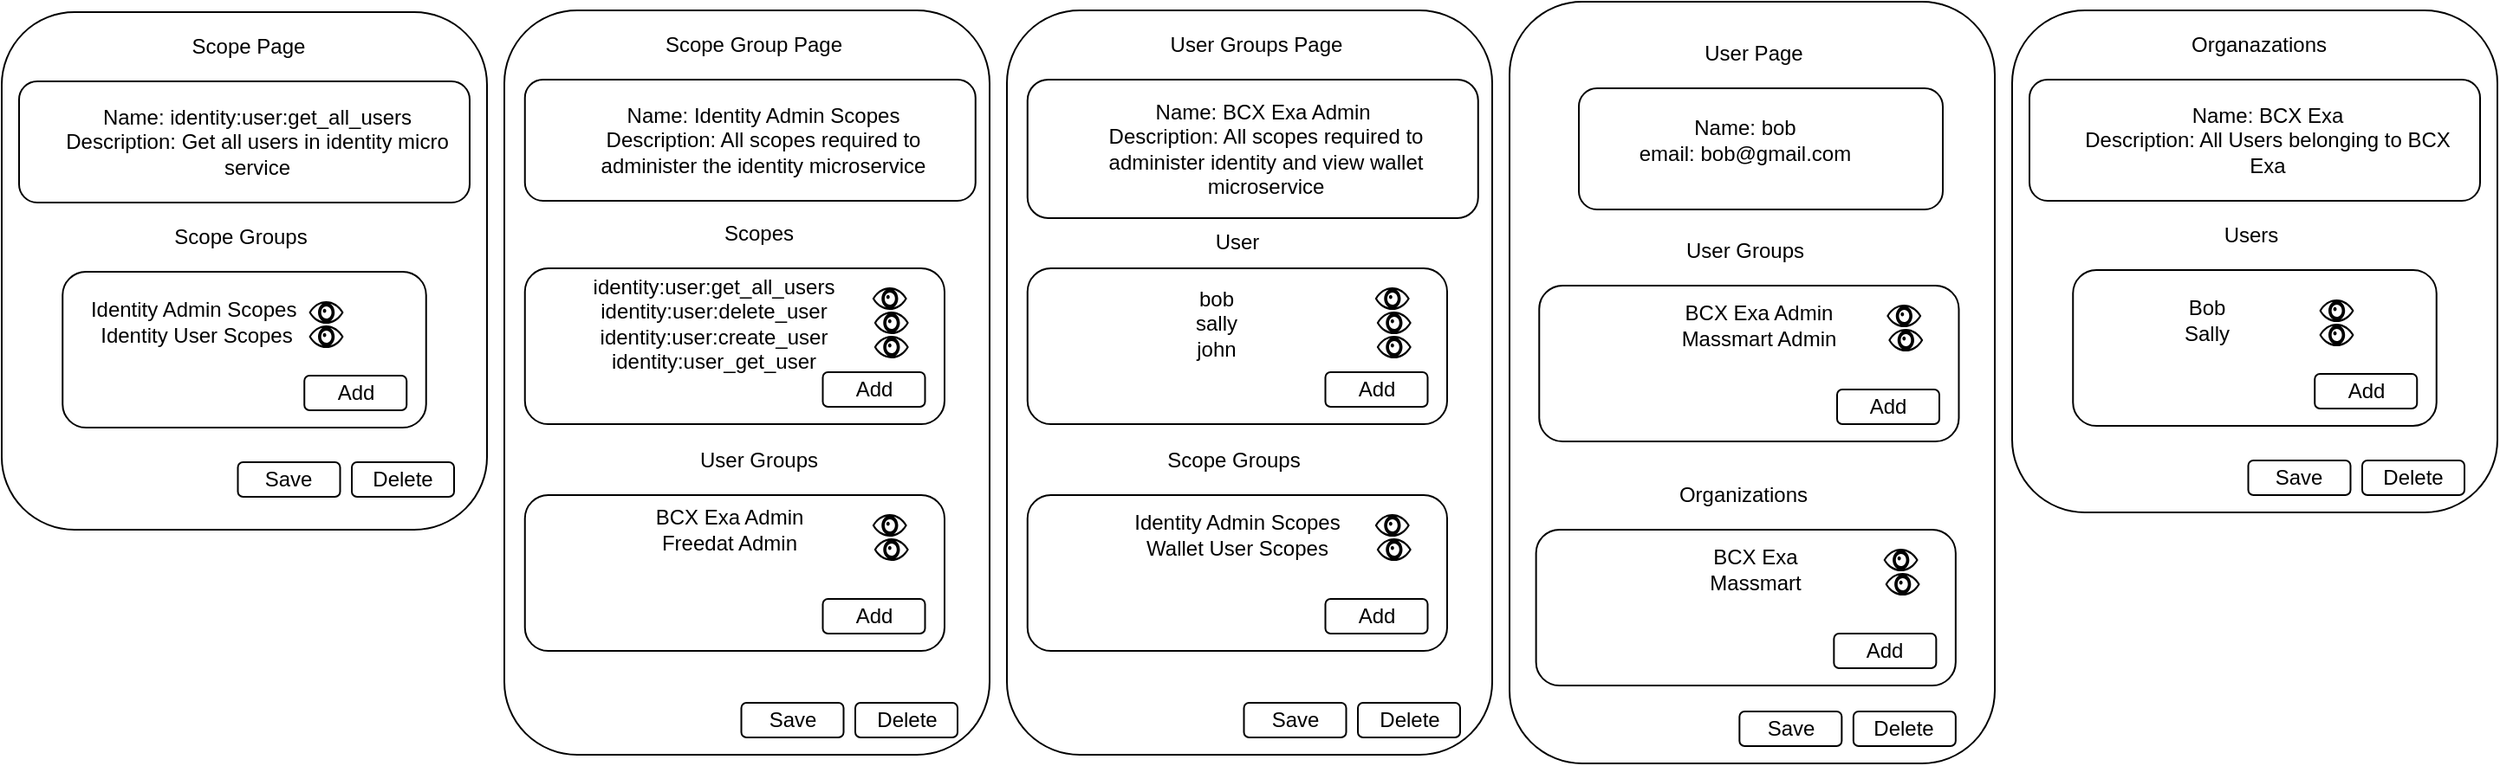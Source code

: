<mxfile version="13.6.6" type="device"><diagram id="pUXx-3Z7_ycYUZh1yO9O" name="Page-1"><mxGraphModel dx="998" dy="-717" grid="1" gridSize="10" guides="1" tooltips="1" connect="1" arrows="1" fold="1" page="1" pageScale="1" pageWidth="827" pageHeight="1169" math="0" shadow="0"><root><mxCell id="0"/><mxCell id="1" parent="0"/><mxCell id="vgZIiKPBLzDYVBWnbg4c-20" value="" style="rounded=1;whiteSpace=wrap;html=1;" vertex="1" parent="1"><mxGeometry x="170" y="1211" width="280" height="299" as="geometry"/></mxCell><mxCell id="vgZIiKPBLzDYVBWnbg4c-21" value="Scope Page" style="text;html=1;strokeColor=none;fillColor=none;align=center;verticalAlign=middle;whiteSpace=wrap;rounded=0;" vertex="1" parent="1"><mxGeometry x="277.12" y="1221" width="71" height="20" as="geometry"/></mxCell><mxCell id="vgZIiKPBLzDYVBWnbg4c-22" value="" style="rounded=1;whiteSpace=wrap;html=1;" vertex="1" parent="1"><mxGeometry x="180" y="1251" width="260" height="70" as="geometry"/></mxCell><mxCell id="vgZIiKPBLzDYVBWnbg4c-26" value="Name: identity:user:get_all_users&lt;br&gt;Description: Get all users in identity micro service" style="text;html=1;strokeColor=none;fillColor=none;align=center;verticalAlign=middle;whiteSpace=wrap;rounded=0;" vertex="1" parent="1"><mxGeometry x="204.75" y="1276" width="224.87" height="20" as="geometry"/></mxCell><mxCell id="vgZIiKPBLzDYVBWnbg4c-31" value="" style="rounded=1;whiteSpace=wrap;html=1;" vertex="1" parent="1"><mxGeometry x="1040" y="1205" width="280" height="440" as="geometry"/></mxCell><mxCell id="vgZIiKPBLzDYVBWnbg4c-32" value="User Page" style="text;html=1;strokeColor=none;fillColor=none;align=center;verticalAlign=middle;whiteSpace=wrap;rounded=0;" vertex="1" parent="1"><mxGeometry x="1104.5" y="1225" width="151.5" height="20" as="geometry"/></mxCell><mxCell id="vgZIiKPBLzDYVBWnbg4c-33" value="" style="rounded=1;whiteSpace=wrap;html=1;" vertex="1" parent="1"><mxGeometry x="1080" y="1255" width="210" height="70" as="geometry"/></mxCell><mxCell id="vgZIiKPBLzDYVBWnbg4c-34" value="Name: bob&lt;br&gt;email: bob@gmail.com&lt;br&gt;" style="text;html=1;strokeColor=none;fillColor=none;align=center;verticalAlign=middle;whiteSpace=wrap;rounded=0;" vertex="1" parent="1"><mxGeometry x="1096.37" y="1275" width="160" height="20" as="geometry"/></mxCell><mxCell id="vgZIiKPBLzDYVBWnbg4c-39" value="" style="rounded=1;whiteSpace=wrap;html=1;" vertex="1" parent="1"><mxGeometry x="205.12" y="1361" width="209.75" height="90" as="geometry"/></mxCell><mxCell id="vgZIiKPBLzDYVBWnbg4c-40" value="Scope Groups" style="text;html=1;strokeColor=none;fillColor=none;align=center;verticalAlign=middle;whiteSpace=wrap;rounded=0;" vertex="1" parent="1"><mxGeometry x="268.12" y="1331" width="80" height="20" as="geometry"/></mxCell><mxCell id="vgZIiKPBLzDYVBWnbg4c-41" value="Add" style="rounded=1;whiteSpace=wrap;html=1;" vertex="1" parent="1"><mxGeometry x="344.62" y="1421" width="59" height="20" as="geometry"/></mxCell><mxCell id="vgZIiKPBLzDYVBWnbg4c-42" value="Identity Admin Scopes&amp;nbsp;&lt;br&gt;Identity User Scopes&lt;br&gt;" style="text;html=1;strokeColor=none;fillColor=none;align=center;verticalAlign=middle;whiteSpace=wrap;rounded=0;" vertex="1" parent="1"><mxGeometry x="217" y="1380" width="131.12" height="20" as="geometry"/></mxCell><mxCell id="vgZIiKPBLzDYVBWnbg4c-43" value="Save" style="rounded=1;whiteSpace=wrap;html=1;" vertex="1" parent="1"><mxGeometry x="306.25" y="1471" width="59" height="20" as="geometry"/></mxCell><mxCell id="vgZIiKPBLzDYVBWnbg4c-44" value="Delete" style="rounded=1;whiteSpace=wrap;html=1;" vertex="1" parent="1"><mxGeometry x="372" y="1471" width="59" height="20" as="geometry"/></mxCell><mxCell id="vgZIiKPBLzDYVBWnbg4c-48" value="" style="shape=mxgraph.signs.healthcare.eye;html=1;fillColor=#000000;strokeColor=none;verticalLabelPosition=bottom;verticalAlign=top;align=center;" vertex="1" parent="1"><mxGeometry x="347.25" y="1378" width="20" height="13" as="geometry"/></mxCell><mxCell id="vgZIiKPBLzDYVBWnbg4c-50" value="" style="shape=mxgraph.signs.healthcare.eye;html=1;fillColor=#000000;strokeColor=none;verticalLabelPosition=bottom;verticalAlign=top;align=center;" vertex="1" parent="1"><mxGeometry x="347.25" y="1392" width="20" height="13" as="geometry"/></mxCell><mxCell id="vgZIiKPBLzDYVBWnbg4c-52" value="" style="rounded=1;whiteSpace=wrap;html=1;" vertex="1" parent="1"><mxGeometry x="460" y="1210" width="280" height="430" as="geometry"/></mxCell><mxCell id="vgZIiKPBLzDYVBWnbg4c-53" value="Scope Group Page" style="text;html=1;strokeColor=none;fillColor=none;align=center;verticalAlign=middle;whiteSpace=wrap;rounded=0;" vertex="1" parent="1"><mxGeometry x="539" y="1220" width="130" height="20" as="geometry"/></mxCell><mxCell id="vgZIiKPBLzDYVBWnbg4c-54" value="" style="rounded=1;whiteSpace=wrap;html=1;" vertex="1" parent="1"><mxGeometry x="471.88" y="1250" width="260" height="70" as="geometry"/></mxCell><mxCell id="vgZIiKPBLzDYVBWnbg4c-55" value="Name: Identity Admin Scopes&lt;br&gt;Description: All scopes required to administer the identity microservice" style="text;html=1;strokeColor=none;fillColor=none;align=center;verticalAlign=middle;whiteSpace=wrap;rounded=0;" vertex="1" parent="1"><mxGeometry x="496.63" y="1275" width="224.87" height="20" as="geometry"/></mxCell><mxCell id="vgZIiKPBLzDYVBWnbg4c-56" value="" style="rounded=1;whiteSpace=wrap;html=1;" vertex="1" parent="1"><mxGeometry x="471.88" y="1359" width="242.12" height="90" as="geometry"/></mxCell><mxCell id="vgZIiKPBLzDYVBWnbg4c-57" value="Scopes" style="text;html=1;strokeColor=none;fillColor=none;align=center;verticalAlign=middle;whiteSpace=wrap;rounded=0;" vertex="1" parent="1"><mxGeometry x="567.25" y="1329" width="80" height="20" as="geometry"/></mxCell><mxCell id="vgZIiKPBLzDYVBWnbg4c-58" value="Add" style="rounded=1;whiteSpace=wrap;html=1;" vertex="1" parent="1"><mxGeometry x="643.75" y="1419" width="59" height="20" as="geometry"/></mxCell><mxCell id="vgZIiKPBLzDYVBWnbg4c-59" value="identity:user:get_all_users&lt;br&gt;identity:user:delete_user&lt;br&gt;identity:user:create_user&lt;br&gt;identity:user_get_user&lt;br&gt;" style="text;html=1;strokeColor=none;fillColor=none;align=center;verticalAlign=middle;whiteSpace=wrap;rounded=0;" vertex="1" parent="1"><mxGeometry x="501.88" y="1380.5" width="158.37" height="20" as="geometry"/></mxCell><mxCell id="vgZIiKPBLzDYVBWnbg4c-60" value="Save" style="rounded=1;whiteSpace=wrap;html=1;" vertex="1" parent="1"><mxGeometry x="596.75" y="1610" width="59" height="20" as="geometry"/></mxCell><mxCell id="vgZIiKPBLzDYVBWnbg4c-61" value="Delete" style="rounded=1;whiteSpace=wrap;html=1;" vertex="1" parent="1"><mxGeometry x="662.5" y="1610" width="59" height="20" as="geometry"/></mxCell><mxCell id="vgZIiKPBLzDYVBWnbg4c-62" value="" style="shape=mxgraph.signs.healthcare.eye;html=1;fillColor=#000000;strokeColor=none;verticalLabelPosition=bottom;verticalAlign=top;align=center;" vertex="1" parent="1"><mxGeometry x="672.38" y="1370" width="20" height="13" as="geometry"/></mxCell><mxCell id="vgZIiKPBLzDYVBWnbg4c-63" value="" style="shape=mxgraph.signs.healthcare.eye;html=1;fillColor=#000000;strokeColor=none;verticalLabelPosition=bottom;verticalAlign=top;align=center;" vertex="1" parent="1"><mxGeometry x="673.38" y="1384" width="20" height="13" as="geometry"/></mxCell><mxCell id="vgZIiKPBLzDYVBWnbg4c-64" value="" style="shape=mxgraph.signs.healthcare.eye;html=1;fillColor=#000000;strokeColor=none;verticalLabelPosition=bottom;verticalAlign=top;align=center;" vertex="1" parent="1"><mxGeometry x="673.38" y="1398" width="20" height="13" as="geometry"/></mxCell><mxCell id="vgZIiKPBLzDYVBWnbg4c-68" value="" style="rounded=1;whiteSpace=wrap;html=1;" vertex="1" parent="1"><mxGeometry x="471.88" y="1490" width="242.12" height="90" as="geometry"/></mxCell><mxCell id="vgZIiKPBLzDYVBWnbg4c-69" value="User Groups" style="text;html=1;strokeColor=none;fillColor=none;align=center;verticalAlign=middle;whiteSpace=wrap;rounded=0;" vertex="1" parent="1"><mxGeometry x="567.25" y="1460" width="80" height="20" as="geometry"/></mxCell><mxCell id="vgZIiKPBLzDYVBWnbg4c-70" value="Add" style="rounded=1;whiteSpace=wrap;html=1;" vertex="1" parent="1"><mxGeometry x="643.75" y="1550" width="59" height="20" as="geometry"/></mxCell><mxCell id="vgZIiKPBLzDYVBWnbg4c-71" value="BCX Exa Admin&lt;br&gt;Freedat Admin" style="text;html=1;strokeColor=none;fillColor=none;align=center;verticalAlign=middle;whiteSpace=wrap;rounded=0;" vertex="1" parent="1"><mxGeometry x="510.63" y="1500" width="158.37" height="20" as="geometry"/></mxCell><mxCell id="vgZIiKPBLzDYVBWnbg4c-72" value="" style="shape=mxgraph.signs.healthcare.eye;html=1;fillColor=#000000;strokeColor=none;verticalLabelPosition=bottom;verticalAlign=top;align=center;" vertex="1" parent="1"><mxGeometry x="672.38" y="1501" width="20" height="13" as="geometry"/></mxCell><mxCell id="vgZIiKPBLzDYVBWnbg4c-73" value="" style="shape=mxgraph.signs.healthcare.eye;html=1;fillColor=#000000;strokeColor=none;verticalLabelPosition=bottom;verticalAlign=top;align=center;" vertex="1" parent="1"><mxGeometry x="673.38" y="1515" width="20" height="13" as="geometry"/></mxCell><mxCell id="vgZIiKPBLzDYVBWnbg4c-75" value="" style="rounded=1;whiteSpace=wrap;html=1;" vertex="1" parent="1"><mxGeometry x="750" y="1210" width="280" height="430" as="geometry"/></mxCell><mxCell id="vgZIiKPBLzDYVBWnbg4c-76" value="User Groups Page" style="text;html=1;strokeColor=none;fillColor=none;align=center;verticalAlign=middle;whiteSpace=wrap;rounded=0;" vertex="1" parent="1"><mxGeometry x="829" y="1220" width="130" height="20" as="geometry"/></mxCell><mxCell id="vgZIiKPBLzDYVBWnbg4c-77" value="" style="rounded=1;whiteSpace=wrap;html=1;" vertex="1" parent="1"><mxGeometry x="761.88" y="1250" width="260" height="80" as="geometry"/></mxCell><mxCell id="vgZIiKPBLzDYVBWnbg4c-78" value="Name: BCX Exa Admin&amp;nbsp;&lt;br&gt;Description: All scopes required to administer identity and view wallet microservice" style="text;html=1;strokeColor=none;fillColor=none;align=center;verticalAlign=middle;whiteSpace=wrap;rounded=0;" vertex="1" parent="1"><mxGeometry x="786.63" y="1262.5" width="224.87" height="55" as="geometry"/></mxCell><mxCell id="vgZIiKPBLzDYVBWnbg4c-79" value="" style="rounded=1;whiteSpace=wrap;html=1;" vertex="1" parent="1"><mxGeometry x="761.88" y="1359" width="242.12" height="90" as="geometry"/></mxCell><mxCell id="vgZIiKPBLzDYVBWnbg4c-80" value="User" style="text;html=1;strokeColor=none;fillColor=none;align=center;verticalAlign=middle;whiteSpace=wrap;rounded=0;" vertex="1" parent="1"><mxGeometry x="842.94" y="1334" width="80" height="20" as="geometry"/></mxCell><mxCell id="vgZIiKPBLzDYVBWnbg4c-81" value="Add" style="rounded=1;whiteSpace=wrap;html=1;" vertex="1" parent="1"><mxGeometry x="933.75" y="1419" width="59" height="20" as="geometry"/></mxCell><mxCell id="vgZIiKPBLzDYVBWnbg4c-82" value="bob&lt;br&gt;sally&lt;br&gt;john" style="text;html=1;strokeColor=none;fillColor=none;align=center;verticalAlign=middle;whiteSpace=wrap;rounded=0;" vertex="1" parent="1"><mxGeometry x="791.88" y="1380.5" width="158.37" height="20" as="geometry"/></mxCell><mxCell id="vgZIiKPBLzDYVBWnbg4c-83" value="Save" style="rounded=1;whiteSpace=wrap;html=1;" vertex="1" parent="1"><mxGeometry x="886.75" y="1610" width="59" height="20" as="geometry"/></mxCell><mxCell id="vgZIiKPBLzDYVBWnbg4c-84" value="Delete" style="rounded=1;whiteSpace=wrap;html=1;" vertex="1" parent="1"><mxGeometry x="952.5" y="1610" width="59" height="20" as="geometry"/></mxCell><mxCell id="vgZIiKPBLzDYVBWnbg4c-85" value="" style="shape=mxgraph.signs.healthcare.eye;html=1;fillColor=#000000;strokeColor=none;verticalLabelPosition=bottom;verticalAlign=top;align=center;" vertex="1" parent="1"><mxGeometry x="962.38" y="1370" width="20" height="13" as="geometry"/></mxCell><mxCell id="vgZIiKPBLzDYVBWnbg4c-86" value="" style="shape=mxgraph.signs.healthcare.eye;html=1;fillColor=#000000;strokeColor=none;verticalLabelPosition=bottom;verticalAlign=top;align=center;" vertex="1" parent="1"><mxGeometry x="963.38" y="1384" width="20" height="13" as="geometry"/></mxCell><mxCell id="vgZIiKPBLzDYVBWnbg4c-87" value="" style="shape=mxgraph.signs.healthcare.eye;html=1;fillColor=#000000;strokeColor=none;verticalLabelPosition=bottom;verticalAlign=top;align=center;" vertex="1" parent="1"><mxGeometry x="963.38" y="1398" width="20" height="13" as="geometry"/></mxCell><mxCell id="vgZIiKPBLzDYVBWnbg4c-88" value="" style="rounded=1;whiteSpace=wrap;html=1;" vertex="1" parent="1"><mxGeometry x="761.88" y="1490" width="242.12" height="90" as="geometry"/></mxCell><mxCell id="vgZIiKPBLzDYVBWnbg4c-89" value="Scope Groups" style="text;html=1;strokeColor=none;fillColor=none;align=center;verticalAlign=middle;whiteSpace=wrap;rounded=0;" vertex="1" parent="1"><mxGeometry x="841" y="1460" width="80" height="20" as="geometry"/></mxCell><mxCell id="vgZIiKPBLzDYVBWnbg4c-90" value="Add" style="rounded=1;whiteSpace=wrap;html=1;" vertex="1" parent="1"><mxGeometry x="933.75" y="1550" width="59" height="20" as="geometry"/></mxCell><mxCell id="vgZIiKPBLzDYVBWnbg4c-91" value="Identity Admin Scopes&lt;br&gt;Wallet User Scopes" style="text;html=1;strokeColor=none;fillColor=none;align=center;verticalAlign=middle;whiteSpace=wrap;rounded=0;" vertex="1" parent="1"><mxGeometry x="803.76" y="1503" width="158.37" height="20" as="geometry"/></mxCell><mxCell id="vgZIiKPBLzDYVBWnbg4c-92" value="" style="shape=mxgraph.signs.healthcare.eye;html=1;fillColor=#000000;strokeColor=none;verticalLabelPosition=bottom;verticalAlign=top;align=center;" vertex="1" parent="1"><mxGeometry x="962.38" y="1501" width="20" height="13" as="geometry"/></mxCell><mxCell id="vgZIiKPBLzDYVBWnbg4c-93" value="" style="shape=mxgraph.signs.healthcare.eye;html=1;fillColor=#000000;strokeColor=none;verticalLabelPosition=bottom;verticalAlign=top;align=center;" vertex="1" parent="1"><mxGeometry x="963.38" y="1515" width="20" height="13" as="geometry"/></mxCell><mxCell id="vgZIiKPBLzDYVBWnbg4c-98" value="" style="rounded=1;whiteSpace=wrap;html=1;" vertex="1" parent="1"><mxGeometry x="1057.13" y="1369" width="242.12" height="90" as="geometry"/></mxCell><mxCell id="vgZIiKPBLzDYVBWnbg4c-99" value="User Groups" style="text;html=1;strokeColor=none;fillColor=none;align=center;verticalAlign=middle;whiteSpace=wrap;rounded=0;" vertex="1" parent="1"><mxGeometry x="1136.37" y="1339" width="80" height="20" as="geometry"/></mxCell><mxCell id="vgZIiKPBLzDYVBWnbg4c-100" value="Add" style="rounded=1;whiteSpace=wrap;html=1;" vertex="1" parent="1"><mxGeometry x="1229" y="1429" width="59" height="20" as="geometry"/></mxCell><mxCell id="vgZIiKPBLzDYVBWnbg4c-101" value="BCX Exa Admin&lt;br&gt;Massmart Admin" style="text;html=1;strokeColor=none;fillColor=none;align=center;verticalAlign=middle;whiteSpace=wrap;rounded=0;" vertex="1" parent="1"><mxGeometry x="1104.5" y="1382" width="158.37" height="20" as="geometry"/></mxCell><mxCell id="vgZIiKPBLzDYVBWnbg4c-102" value="" style="shape=mxgraph.signs.healthcare.eye;html=1;fillColor=#000000;strokeColor=none;verticalLabelPosition=bottom;verticalAlign=top;align=center;" vertex="1" parent="1"><mxGeometry x="1257.63" y="1380" width="20" height="13" as="geometry"/></mxCell><mxCell id="vgZIiKPBLzDYVBWnbg4c-103" value="" style="shape=mxgraph.signs.healthcare.eye;html=1;fillColor=#000000;strokeColor=none;verticalLabelPosition=bottom;verticalAlign=top;align=center;" vertex="1" parent="1"><mxGeometry x="1258.63" y="1394" width="20" height="13" as="geometry"/></mxCell><mxCell id="vgZIiKPBLzDYVBWnbg4c-105" value="" style="rounded=1;whiteSpace=wrap;html=1;" vertex="1" parent="1"><mxGeometry x="1055.31" y="1510" width="242.12" height="90" as="geometry"/></mxCell><mxCell id="vgZIiKPBLzDYVBWnbg4c-106" value="Organizations" style="text;html=1;strokeColor=none;fillColor=none;align=center;verticalAlign=middle;whiteSpace=wrap;rounded=0;" vertex="1" parent="1"><mxGeometry x="1134.55" y="1480" width="80" height="20" as="geometry"/></mxCell><mxCell id="vgZIiKPBLzDYVBWnbg4c-107" value="Add" style="rounded=1;whiteSpace=wrap;html=1;" vertex="1" parent="1"><mxGeometry x="1227.18" y="1570" width="59" height="20" as="geometry"/></mxCell><mxCell id="vgZIiKPBLzDYVBWnbg4c-108" value="BCX Exa&lt;br&gt;Massmart" style="text;html=1;strokeColor=none;fillColor=none;align=center;verticalAlign=middle;whiteSpace=wrap;rounded=0;" vertex="1" parent="1"><mxGeometry x="1102.68" y="1523" width="158.37" height="20" as="geometry"/></mxCell><mxCell id="vgZIiKPBLzDYVBWnbg4c-109" value="" style="shape=mxgraph.signs.healthcare.eye;html=1;fillColor=#000000;strokeColor=none;verticalLabelPosition=bottom;verticalAlign=top;align=center;" vertex="1" parent="1"><mxGeometry x="1255.81" y="1521" width="20" height="13" as="geometry"/></mxCell><mxCell id="vgZIiKPBLzDYVBWnbg4c-110" value="" style="shape=mxgraph.signs.healthcare.eye;html=1;fillColor=#000000;strokeColor=none;verticalLabelPosition=bottom;verticalAlign=top;align=center;" vertex="1" parent="1"><mxGeometry x="1256.81" y="1535" width="20" height="13" as="geometry"/></mxCell><mxCell id="vgZIiKPBLzDYVBWnbg4c-111" value="" style="rounded=1;whiteSpace=wrap;html=1;" vertex="1" parent="1"><mxGeometry x="1330" y="1210" width="280" height="290" as="geometry"/></mxCell><mxCell id="vgZIiKPBLzDYVBWnbg4c-112" value="Organazations" style="text;html=1;strokeColor=none;fillColor=none;align=center;verticalAlign=middle;whiteSpace=wrap;rounded=0;" vertex="1" parent="1"><mxGeometry x="1437.12" y="1220" width="71" height="20" as="geometry"/></mxCell><mxCell id="vgZIiKPBLzDYVBWnbg4c-113" value="" style="rounded=1;whiteSpace=wrap;html=1;" vertex="1" parent="1"><mxGeometry x="1340" y="1250" width="260" height="70" as="geometry"/></mxCell><mxCell id="vgZIiKPBLzDYVBWnbg4c-114" value="Name: BCX Exa&lt;br&gt;Description: All Users belonging to BCX Exa" style="text;html=1;strokeColor=none;fillColor=none;align=center;verticalAlign=middle;whiteSpace=wrap;rounded=0;" vertex="1" parent="1"><mxGeometry x="1364.75" y="1275" width="224.87" height="20" as="geometry"/></mxCell><mxCell id="vgZIiKPBLzDYVBWnbg4c-115" value="" style="rounded=1;whiteSpace=wrap;html=1;" vertex="1" parent="1"><mxGeometry x="1365.12" y="1360" width="209.75" height="90" as="geometry"/></mxCell><mxCell id="vgZIiKPBLzDYVBWnbg4c-116" value="Users" style="text;html=1;strokeColor=none;fillColor=none;align=center;verticalAlign=middle;whiteSpace=wrap;rounded=0;" vertex="1" parent="1"><mxGeometry x="1428.12" y="1330" width="80" height="20" as="geometry"/></mxCell><mxCell id="vgZIiKPBLzDYVBWnbg4c-117" value="Add" style="rounded=1;whiteSpace=wrap;html=1;" vertex="1" parent="1"><mxGeometry x="1504.62" y="1420" width="59" height="20" as="geometry"/></mxCell><mxCell id="vgZIiKPBLzDYVBWnbg4c-118" value="Bob&lt;br&gt;Sally" style="text;html=1;strokeColor=none;fillColor=none;align=center;verticalAlign=middle;whiteSpace=wrap;rounded=0;" vertex="1" parent="1"><mxGeometry x="1377" y="1379" width="131.12" height="20" as="geometry"/></mxCell><mxCell id="vgZIiKPBLzDYVBWnbg4c-119" value="Save" style="rounded=1;whiteSpace=wrap;html=1;" vertex="1" parent="1"><mxGeometry x="1466.25" y="1470" width="59" height="20" as="geometry"/></mxCell><mxCell id="vgZIiKPBLzDYVBWnbg4c-120" value="Delete" style="rounded=1;whiteSpace=wrap;html=1;" vertex="1" parent="1"><mxGeometry x="1532" y="1470" width="59" height="20" as="geometry"/></mxCell><mxCell id="vgZIiKPBLzDYVBWnbg4c-121" value="" style="shape=mxgraph.signs.healthcare.eye;html=1;fillColor=#000000;strokeColor=none;verticalLabelPosition=bottom;verticalAlign=top;align=center;" vertex="1" parent="1"><mxGeometry x="1507.25" y="1377" width="20" height="13" as="geometry"/></mxCell><mxCell id="vgZIiKPBLzDYVBWnbg4c-122" value="" style="shape=mxgraph.signs.healthcare.eye;html=1;fillColor=#000000;strokeColor=none;verticalLabelPosition=bottom;verticalAlign=top;align=center;" vertex="1" parent="1"><mxGeometry x="1507.25" y="1391" width="20" height="13" as="geometry"/></mxCell><mxCell id="vgZIiKPBLzDYVBWnbg4c-123" value="Save" style="rounded=1;whiteSpace=wrap;html=1;" vertex="1" parent="1"><mxGeometry x="1172.68" y="1615" width="59" height="20" as="geometry"/></mxCell><mxCell id="vgZIiKPBLzDYVBWnbg4c-124" value="Delete" style="rounded=1;whiteSpace=wrap;html=1;" vertex="1" parent="1"><mxGeometry x="1238.43" y="1615" width="59" height="20" as="geometry"/></mxCell></root></mxGraphModel></diagram></mxfile>